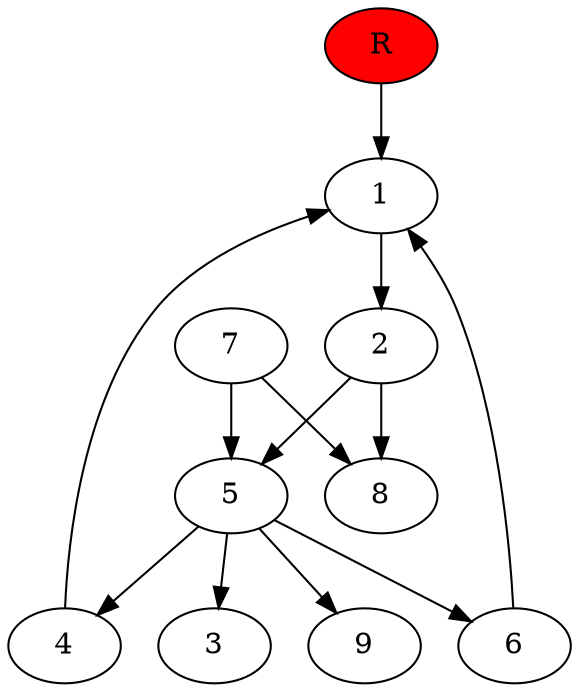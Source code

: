 digraph prb81692 {
	1
	2
	3
	4
	5
	6
	7
	8
	R [fillcolor="#ff0000" style=filled]
	1 -> 2
	2 -> 5
	2 -> 8
	4 -> 1
	5 -> 3
	5 -> 4
	5 -> 6
	5 -> 9
	6 -> 1
	7 -> 5
	7 -> 8
	R -> 1
}
